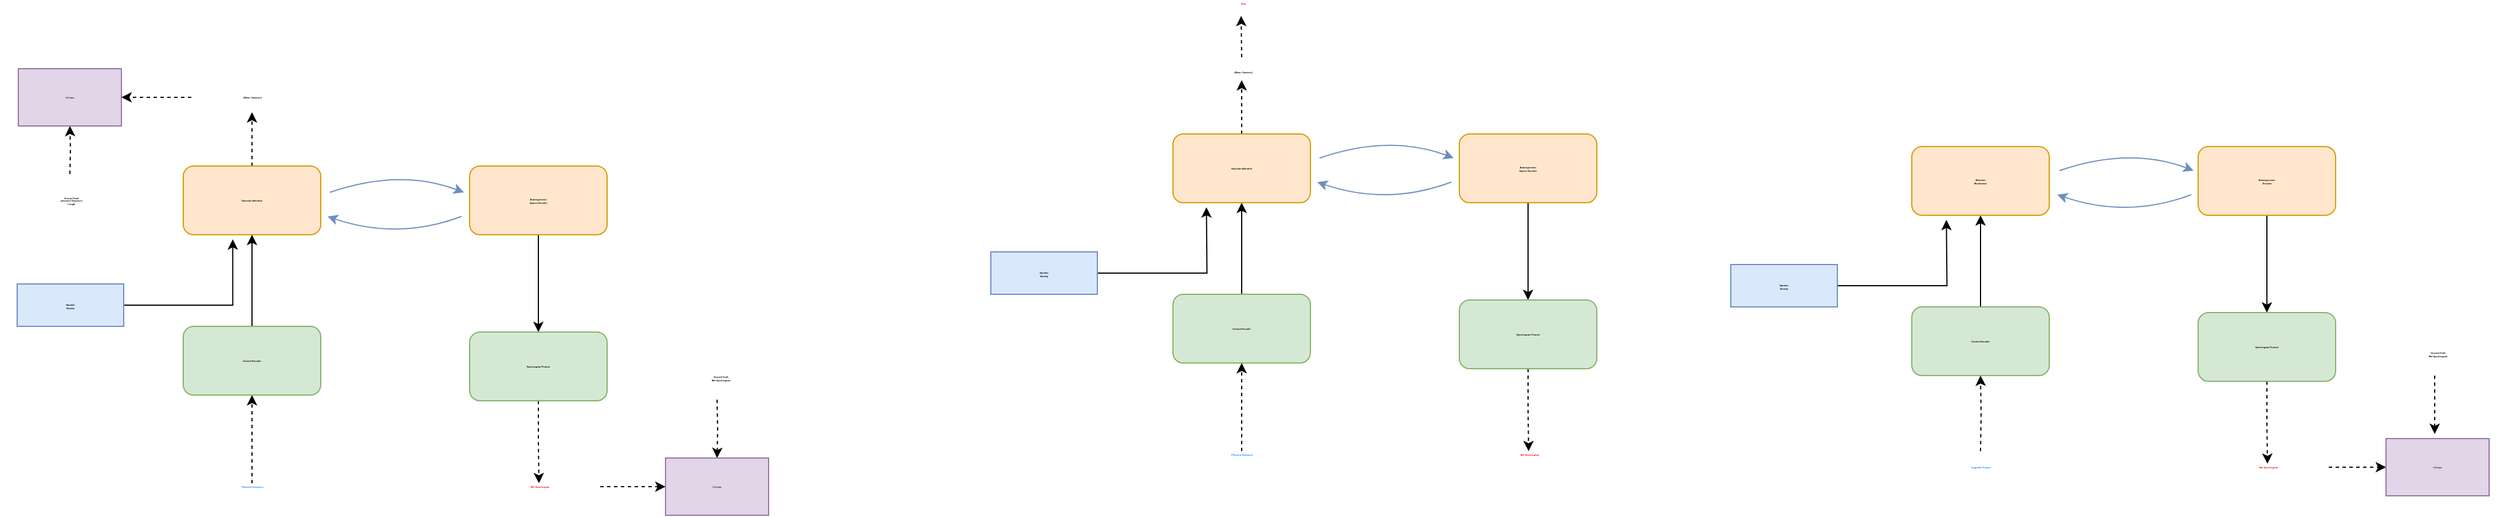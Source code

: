 <mxfile version="13.7.3" type="github">
  <diagram id="Qrbj5Tkm-uTYDOuXCL7I" name="Page-1">
    <mxGraphModel dx="1546" dy="785" grid="0" gridSize="10" guides="1" tooltips="1" connect="1" arrows="1" fold="1" page="0" pageScale="1" pageWidth="1169" pageHeight="827" background="none" math="0" shadow="0">
      <root>
        <mxCell id="0" />
        <mxCell id="1" parent="0" />
        <mxCell id="9aGrxxRxmxAyomSqXJZ4-1" value="&lt;font color=&quot;#007fff&quot; style=&quot;font-size: 2px;&quot;&gt;Phoneme Sequence&lt;/font&gt;" style="text;html=1;align=center;verticalAlign=middle;resizable=0;points=[];autosize=1;fontStyle=1;fontSize=2;" vertex="1" parent="1">
          <mxGeometry x="-212" y="513" width="124" height="6" as="geometry" />
        </mxCell>
        <mxCell id="9aGrxxRxmxAyomSqXJZ4-3" style="edgeStyle=orthogonalEdgeStyle;orthogonalLoop=1;jettySize=auto;html=1;rounded=0;dashed=1;entryX=0.5;entryY=1;entryDx=0;entryDy=0;fontStyle=1;fontSize=2;" edge="1" parent="1" source="9aGrxxRxmxAyomSqXJZ4-1" target="9aGrxxRxmxAyomSqXJZ4-2">
          <mxGeometry relative="1" as="geometry" />
        </mxCell>
        <mxCell id="9aGrxxRxmxAyomSqXJZ4-5" style="edgeStyle=orthogonalEdgeStyle;rounded=0;orthogonalLoop=1;jettySize=auto;html=1;exitX=0.5;exitY=0;exitDx=0;exitDy=0;entryX=0.5;entryY=1;entryDx=0;entryDy=0;fontStyle=1;fontSize=2;" edge="1" parent="1" source="9aGrxxRxmxAyomSqXJZ4-2" target="9aGrxxRxmxAyomSqXJZ4-4">
          <mxGeometry relative="1" as="geometry" />
        </mxCell>
        <mxCell id="9aGrxxRxmxAyomSqXJZ4-2" value="Content Encoder" style="rounded=1;whiteSpace=wrap;html=1;fillColor=#d5e8d4;strokeColor=#82b366;fontStyle=1;fontSize=2;" vertex="1" parent="1">
          <mxGeometry x="-210" y="376" width="120" height="60" as="geometry" />
        </mxCell>
        <mxCell id="9aGrxxRxmxAyomSqXJZ4-14" style="edgeStyle=orthogonalEdgeStyle;rounded=0;orthogonalLoop=1;jettySize=auto;html=1;exitX=0.5;exitY=0;exitDx=0;exitDy=0;dashed=1;fontStyle=1;fontSize=2;" edge="1" parent="1" source="9aGrxxRxmxAyomSqXJZ4-4">
          <mxGeometry relative="1" as="geometry">
            <mxPoint x="-150" y="189" as="targetPoint" />
          </mxGeometry>
        </mxCell>
        <mxCell id="9aGrxxRxmxAyomSqXJZ4-4" value="Gaussian Attention" style="rounded=1;whiteSpace=wrap;html=1;fillColor=#ffe6cc;strokeColor=#d79b00;fontStyle=1;fontSize=2;" vertex="1" parent="1">
          <mxGeometry x="-210" y="236" width="120" height="60" as="geometry" />
        </mxCell>
        <mxCell id="9aGrxxRxmxAyomSqXJZ4-8" style="edgeStyle=orthogonalEdgeStyle;rounded=0;orthogonalLoop=1;jettySize=auto;html=1;exitX=0.5;exitY=1;exitDx=0;exitDy=0;fontStyle=1;fontSize=2;" edge="1" parent="1" source="9aGrxxRxmxAyomSqXJZ4-6" target="9aGrxxRxmxAyomSqXJZ4-7">
          <mxGeometry relative="1" as="geometry" />
        </mxCell>
        <mxCell id="9aGrxxRxmxAyomSqXJZ4-6" value="Autoregressive &lt;br style=&quot;font-size: 2px;&quot;&gt;Sparse Decoder" style="rounded=1;whiteSpace=wrap;html=1;fillColor=#ffe6cc;strokeColor=#d79b00;fontStyle=1;fontSize=2;" vertex="1" parent="1">
          <mxGeometry x="40" y="236" width="120" height="60" as="geometry" />
        </mxCell>
        <mxCell id="9aGrxxRxmxAyomSqXJZ4-10" style="edgeStyle=orthogonalEdgeStyle;rounded=0;orthogonalLoop=1;jettySize=auto;html=1;exitX=0.5;exitY=1;exitDx=0;exitDy=0;dashed=1;fontStyle=1;fontSize=2;" edge="1" parent="1" source="9aGrxxRxmxAyomSqXJZ4-7" target="9aGrxxRxmxAyomSqXJZ4-9">
          <mxGeometry relative="1" as="geometry" />
        </mxCell>
        <mxCell id="9aGrxxRxmxAyomSqXJZ4-7" value="Spectrogram Postnet" style="rounded=1;whiteSpace=wrap;html=1;fillColor=#d5e8d4;strokeColor=#82b366;fontStyle=1;fontSize=2;" vertex="1" parent="1">
          <mxGeometry x="40" y="381" width="120" height="60" as="geometry" />
        </mxCell>
        <mxCell id="9aGrxxRxmxAyomSqXJZ4-9" value="&lt;font color=&quot;#ff0000&quot; style=&quot;font-size: 2px;&quot;&gt;Mel Spectrogram&lt;/font&gt;" style="text;html=1;align=center;verticalAlign=middle;resizable=0;points=[];autosize=1;fontStyle=1;fontSize=2;" vertex="1" parent="1">
          <mxGeometry x="47" y="513" width="107" height="6" as="geometry" />
        </mxCell>
        <mxCell id="9aGrxxRxmxAyomSqXJZ4-13" value="(Mean, Variance)" style="text;html=1;align=center;verticalAlign=middle;resizable=0;points=[];autosize=1;fontStyle=1;fontSize=2;" vertex="1" parent="1">
          <mxGeometry x="-203" y="173" width="105" height="6" as="geometry" />
        </mxCell>
        <mxCell id="9aGrxxRxmxAyomSqXJZ4-17" style="edgeStyle=orthogonalEdgeStyle;rounded=0;orthogonalLoop=1;jettySize=auto;html=1;dashed=1;entryX=1;entryY=0.5;entryDx=0;entryDy=0;fontStyle=1;fontSize=2;" edge="1" parent="1" source="9aGrxxRxmxAyomSqXJZ4-13" target="9aGrxxRxmxAyomSqXJZ4-16">
          <mxGeometry relative="1" as="geometry" />
        </mxCell>
        <mxCell id="9aGrxxRxmxAyomSqXJZ4-20" style="edgeStyle=orthogonalEdgeStyle;rounded=0;orthogonalLoop=1;jettySize=auto;html=1;dashed=1;entryX=0.5;entryY=1;entryDx=0;entryDy=0;fontStyle=1;fontSize=2;" edge="1" parent="1" target="9aGrxxRxmxAyomSqXJZ4-16">
          <mxGeometry relative="1" as="geometry">
            <mxPoint x="-309" y="243" as="sourcePoint" />
          </mxGeometry>
        </mxCell>
        <mxCell id="9aGrxxRxmxAyomSqXJZ4-16" value="L1 Loss" style="rounded=0;whiteSpace=wrap;html=1;fillColor=#e1d5e7;strokeColor=#9673a6;fontStyle=1;fontSize=2;" vertex="1" parent="1">
          <mxGeometry x="-354" y="151" width="90" height="50" as="geometry" />
        </mxCell>
        <mxCell id="9aGrxxRxmxAyomSqXJZ4-18" value="Ground Truth&lt;br style=&quot;font-size: 2px;&quot;&gt;phoneme Sequence&lt;br style=&quot;font-size: 2px;&quot;&gt;Length" style="text;html=1;align=center;verticalAlign=middle;resizable=0;points=[];autosize=1;fontStyle=1;fontSize=2;" vertex="1" parent="1">
          <mxGeometry x="-370" y="261" width="123" height="10" as="geometry" />
        </mxCell>
        <mxCell id="9aGrxxRxmxAyomSqXJZ4-23" style="edgeStyle=orthogonalEdgeStyle;rounded=0;orthogonalLoop=1;jettySize=auto;html=1;dashed=1;entryX=0;entryY=0.5;entryDx=0;entryDy=0;fontStyle=1;fontSize=2;" edge="1" parent="1" source="9aGrxxRxmxAyomSqXJZ4-9" target="9aGrxxRxmxAyomSqXJZ4-21">
          <mxGeometry relative="1" as="geometry" />
        </mxCell>
        <mxCell id="9aGrxxRxmxAyomSqXJZ4-25" style="edgeStyle=orthogonalEdgeStyle;rounded=0;orthogonalLoop=1;jettySize=auto;html=1;entryX=0.5;entryY=0;entryDx=0;entryDy=0;dashed=1;fontStyle=1;fontSize=2;" edge="1" parent="1" target="9aGrxxRxmxAyomSqXJZ4-21">
          <mxGeometry relative="1" as="geometry">
            <mxPoint x="256" y="440" as="sourcePoint" />
          </mxGeometry>
        </mxCell>
        <mxCell id="9aGrxxRxmxAyomSqXJZ4-21" value="L1 Loss" style="rounded=0;whiteSpace=wrap;html=1;fillColor=#e1d5e7;strokeColor=#9673a6;fontStyle=1;fontSize=2;" vertex="1" parent="1">
          <mxGeometry x="211" y="491" width="90" height="50" as="geometry" />
        </mxCell>
        <mxCell id="9aGrxxRxmxAyomSqXJZ4-24" value="Ground Truth&lt;br style=&quot;font-size: 2px;&quot;&gt;Mel Spectrogram" style="text;html=1;align=center;verticalAlign=middle;resizable=0;points=[];autosize=1;fontStyle=1;fontSize=2;" vertex="1" parent="1">
          <mxGeometry x="205" y="417" width="107" height="8" as="geometry" />
        </mxCell>
        <mxCell id="9aGrxxRxmxAyomSqXJZ4-47" value="&lt;font color=&quot;#007fff&quot; style=&quot;font-size: 2px;&quot;&gt;Phoneme Sequence&lt;/font&gt;" style="text;html=1;align=center;verticalAlign=middle;resizable=0;points=[];autosize=1;fontStyle=1;fontSize=2;" vertex="1" parent="1">
          <mxGeometry x="652" y="485" width="124" height="6" as="geometry" />
        </mxCell>
        <mxCell id="9aGrxxRxmxAyomSqXJZ4-48" style="edgeStyle=orthogonalEdgeStyle;orthogonalLoop=1;jettySize=auto;html=1;rounded=0;dashed=1;entryX=0.5;entryY=1;entryDx=0;entryDy=0;fontStyle=1;fontSize=2;" edge="1" parent="1" source="9aGrxxRxmxAyomSqXJZ4-47" target="9aGrxxRxmxAyomSqXJZ4-50">
          <mxGeometry relative="1" as="geometry" />
        </mxCell>
        <mxCell id="9aGrxxRxmxAyomSqXJZ4-49" style="edgeStyle=orthogonalEdgeStyle;rounded=0;orthogonalLoop=1;jettySize=auto;html=1;exitX=0.5;exitY=0;exitDx=0;exitDy=0;entryX=0.5;entryY=1;entryDx=0;entryDy=0;fontStyle=1;fontSize=2;" edge="1" parent="1" source="9aGrxxRxmxAyomSqXJZ4-50" target="9aGrxxRxmxAyomSqXJZ4-53">
          <mxGeometry relative="1" as="geometry" />
        </mxCell>
        <mxCell id="9aGrxxRxmxAyomSqXJZ4-50" value="Content Encoder" style="rounded=1;whiteSpace=wrap;html=1;fillColor=#d5e8d4;strokeColor=#82b366;fontStyle=1;fontSize=2;" vertex="1" parent="1">
          <mxGeometry x="654" y="348" width="120" height="60" as="geometry" />
        </mxCell>
        <mxCell id="9aGrxxRxmxAyomSqXJZ4-52" style="edgeStyle=orthogonalEdgeStyle;rounded=0;orthogonalLoop=1;jettySize=auto;html=1;exitX=0.5;exitY=0;exitDx=0;exitDy=0;dashed=1;fontStyle=1;fontSize=2;" edge="1" parent="1" source="9aGrxxRxmxAyomSqXJZ4-53">
          <mxGeometry relative="1" as="geometry">
            <mxPoint x="714" y="161" as="targetPoint" />
          </mxGeometry>
        </mxCell>
        <mxCell id="9aGrxxRxmxAyomSqXJZ4-53" value="Gaussian Attention" style="rounded=1;whiteSpace=wrap;html=1;fillColor=#ffe6cc;strokeColor=#d79b00;fontStyle=1;fontSize=2;" vertex="1" parent="1">
          <mxGeometry x="654" y="208" width="120" height="60" as="geometry" />
        </mxCell>
        <mxCell id="9aGrxxRxmxAyomSqXJZ4-54" style="edgeStyle=orthogonalEdgeStyle;rounded=0;orthogonalLoop=1;jettySize=auto;html=1;exitX=0.5;exitY=1;exitDx=0;exitDy=0;fontStyle=1;fontSize=2;" edge="1" parent="1" source="9aGrxxRxmxAyomSqXJZ4-55" target="9aGrxxRxmxAyomSqXJZ4-57">
          <mxGeometry relative="1" as="geometry" />
        </mxCell>
        <mxCell id="9aGrxxRxmxAyomSqXJZ4-55" value="Autoregressive &lt;br style=&quot;font-size: 2px;&quot;&gt;Sparse Decoder" style="rounded=1;whiteSpace=wrap;html=1;fillColor=#ffe6cc;strokeColor=#d79b00;fontStyle=1;fontSize=2;" vertex="1" parent="1">
          <mxGeometry x="904" y="208" width="120" height="60" as="geometry" />
        </mxCell>
        <mxCell id="9aGrxxRxmxAyomSqXJZ4-56" style="edgeStyle=orthogonalEdgeStyle;rounded=0;orthogonalLoop=1;jettySize=auto;html=1;exitX=0.5;exitY=1;exitDx=0;exitDy=0;dashed=1;fontStyle=1;fontSize=2;" edge="1" parent="1" source="9aGrxxRxmxAyomSqXJZ4-57" target="9aGrxxRxmxAyomSqXJZ4-58">
          <mxGeometry relative="1" as="geometry" />
        </mxCell>
        <mxCell id="9aGrxxRxmxAyomSqXJZ4-57" value="Spectrogram Postnet" style="rounded=1;whiteSpace=wrap;html=1;fillColor=#d5e8d4;strokeColor=#82b366;fontStyle=1;fontSize=2;" vertex="1" parent="1">
          <mxGeometry x="904" y="353" width="120" height="60" as="geometry" />
        </mxCell>
        <mxCell id="9aGrxxRxmxAyomSqXJZ4-58" value="&lt;font color=&quot;#ff0000&quot; style=&quot;font-size: 2px;&quot;&gt;Mel Spectrogram&lt;/font&gt;" style="text;html=1;align=center;verticalAlign=middle;resizable=0;points=[];autosize=1;fontStyle=1;fontSize=2;" vertex="1" parent="1">
          <mxGeometry x="911" y="485" width="107" height="6" as="geometry" />
        </mxCell>
        <mxCell id="9aGrxxRxmxAyomSqXJZ4-68" style="edgeStyle=orthogonalEdgeStyle;rounded=0;orthogonalLoop=1;jettySize=auto;html=1;dashed=1;fontSize=2;" edge="1" parent="1">
          <mxGeometry relative="1" as="geometry">
            <mxPoint x="713.5" y="104.833" as="targetPoint" />
            <mxPoint x="714" y="141" as="sourcePoint" />
          </mxGeometry>
        </mxCell>
        <mxCell id="9aGrxxRxmxAyomSqXJZ4-59" value="(Mean, Variance)" style="text;html=1;align=center;verticalAlign=middle;resizable=0;points=[];autosize=1;fontStyle=1;fontSize=2;" vertex="1" parent="1">
          <mxGeometry x="662" y="151" width="105" height="6" as="geometry" />
        </mxCell>
        <mxCell id="9aGrxxRxmxAyomSqXJZ4-69" value="&lt;font color=&quot;#ff0000&quot;&gt;Stop&lt;/font&gt;" style="text;html=1;align=center;verticalAlign=middle;resizable=0;points=[];autosize=1;fontSize=2;fontStyle=1" vertex="1" parent="1">
          <mxGeometry x="696" y="91" width="37" height="6" as="geometry" />
        </mxCell>
        <mxCell id="9aGrxxRxmxAyomSqXJZ4-71" value="&lt;font color=&quot;#007fff&quot;&gt;Linguistic Feature&lt;/font&gt;" style="text;html=1;align=center;verticalAlign=middle;resizable=0;points=[];autosize=1;fontStyle=1;fontSize=2;" vertex="1" parent="1">
          <mxGeometry x="1302.5" y="496" width="113" height="6" as="geometry" />
        </mxCell>
        <mxCell id="9aGrxxRxmxAyomSqXJZ4-72" style="edgeStyle=orthogonalEdgeStyle;orthogonalLoop=1;jettySize=auto;html=1;rounded=0;dashed=1;entryX=0.5;entryY=1;entryDx=0;entryDy=0;fontStyle=1;fontSize=2;" edge="1" parent="1" target="9aGrxxRxmxAyomSqXJZ4-74">
          <mxGeometry relative="1" as="geometry">
            <mxPoint x="1359" y="485" as="sourcePoint" />
          </mxGeometry>
        </mxCell>
        <mxCell id="9aGrxxRxmxAyomSqXJZ4-73" style="edgeStyle=orthogonalEdgeStyle;rounded=0;orthogonalLoop=1;jettySize=auto;html=1;exitX=0.5;exitY=0;exitDx=0;exitDy=0;entryX=0.5;entryY=1;entryDx=0;entryDy=0;fontStyle=1;fontSize=2;" edge="1" parent="1" source="9aGrxxRxmxAyomSqXJZ4-74" target="9aGrxxRxmxAyomSqXJZ4-77">
          <mxGeometry relative="1" as="geometry" />
        </mxCell>
        <mxCell id="9aGrxxRxmxAyomSqXJZ4-74" value="Content Encoder" style="rounded=1;whiteSpace=wrap;html=1;fillColor=#d5e8d4;strokeColor=#82b366;fontStyle=1;fontSize=2;" vertex="1" parent="1">
          <mxGeometry x="1299" y="359" width="120" height="60" as="geometry" />
        </mxCell>
        <mxCell id="9aGrxxRxmxAyomSqXJZ4-77" value="Attention&lt;br&gt;Mechanism" style="rounded=1;whiteSpace=wrap;html=1;fillColor=#ffe6cc;strokeColor=#d79b00;fontStyle=1;fontSize=2;" vertex="1" parent="1">
          <mxGeometry x="1299" y="219" width="120" height="60" as="geometry" />
        </mxCell>
        <mxCell id="9aGrxxRxmxAyomSqXJZ4-78" style="edgeStyle=orthogonalEdgeStyle;rounded=0;orthogonalLoop=1;jettySize=auto;html=1;exitX=0.5;exitY=1;exitDx=0;exitDy=0;fontStyle=1;fontSize=2;" edge="1" parent="1" source="9aGrxxRxmxAyomSqXJZ4-79" target="9aGrxxRxmxAyomSqXJZ4-81">
          <mxGeometry relative="1" as="geometry" />
        </mxCell>
        <mxCell id="9aGrxxRxmxAyomSqXJZ4-79" value="Autoregressive &lt;br style=&quot;font-size: 2px&quot;&gt;&amp;nbsp;Decoder" style="rounded=1;whiteSpace=wrap;html=1;fillColor=#ffe6cc;strokeColor=#d79b00;fontStyle=1;fontSize=2;" vertex="1" parent="1">
          <mxGeometry x="1549" y="219" width="120" height="60" as="geometry" />
        </mxCell>
        <mxCell id="9aGrxxRxmxAyomSqXJZ4-80" style="edgeStyle=orthogonalEdgeStyle;rounded=0;orthogonalLoop=1;jettySize=auto;html=1;exitX=0.5;exitY=1;exitDx=0;exitDy=0;dashed=1;fontStyle=1;fontSize=2;" edge="1" parent="1" source="9aGrxxRxmxAyomSqXJZ4-81" target="9aGrxxRxmxAyomSqXJZ4-82">
          <mxGeometry relative="1" as="geometry" />
        </mxCell>
        <mxCell id="9aGrxxRxmxAyomSqXJZ4-81" value="Spectrogram Postnet" style="rounded=1;whiteSpace=wrap;html=1;fillColor=#d5e8d4;strokeColor=#82b366;fontStyle=1;fontSize=2;" vertex="1" parent="1">
          <mxGeometry x="1549" y="364" width="120" height="60" as="geometry" />
        </mxCell>
        <mxCell id="9aGrxxRxmxAyomSqXJZ4-95" style="edgeStyle=orthogonalEdgeStyle;orthogonalLoop=1;jettySize=auto;html=1;fontSize=2;rounded=0;entryX=0;entryY=0.5;entryDx=0;entryDy=0;dashed=1;" edge="1" parent="1" source="9aGrxxRxmxAyomSqXJZ4-82" target="9aGrxxRxmxAyomSqXJZ4-94">
          <mxGeometry relative="1" as="geometry">
            <mxPoint x="1670.333" y="508.167" as="targetPoint" />
          </mxGeometry>
        </mxCell>
        <mxCell id="9aGrxxRxmxAyomSqXJZ4-82" value="&lt;font color=&quot;#ff0000&quot; style=&quot;font-size: 2px;&quot;&gt;Mel Spectrogram&lt;/font&gt;" style="text;html=1;align=center;verticalAlign=middle;resizable=0;points=[];autosize=1;fontStyle=1;fontSize=2;" vertex="1" parent="1">
          <mxGeometry x="1556" y="496" width="107" height="6" as="geometry" />
        </mxCell>
        <mxCell id="9aGrxxRxmxAyomSqXJZ4-88" value="" style="endArrow=classic;html=1;fontSize=2;curved=1;fillColor=#dae8fc;strokeColor=#6c8ebf;" edge="1" parent="1">
          <mxGeometry width="50" height="50" relative="1" as="geometry">
            <mxPoint x="1428" y="240" as="sourcePoint" />
            <mxPoint x="1545" y="240" as="targetPoint" />
            <Array as="points">
              <mxPoint x="1489" y="219" />
            </Array>
          </mxGeometry>
        </mxCell>
        <mxCell id="9aGrxxRxmxAyomSqXJZ4-89" value="" style="endArrow=classic;html=1;fontSize=2;curved=1;fillColor=#dae8fc;strokeColor=#6c8ebf;" edge="1" parent="1">
          <mxGeometry width="50" height="50" relative="1" as="geometry">
            <mxPoint x="1543.0" y="261" as="sourcePoint" />
            <mxPoint x="1426" y="261" as="targetPoint" />
            <Array as="points">
              <mxPoint x="1487" y="282" />
            </Array>
          </mxGeometry>
        </mxCell>
        <mxCell id="9aGrxxRxmxAyomSqXJZ4-90" value="" style="endArrow=classic;html=1;fontSize=2;curved=1;fillColor=#dae8fc;strokeColor=#6c8ebf;" edge="1" parent="1">
          <mxGeometry width="50" height="50" relative="1" as="geometry">
            <mxPoint x="782" y="229" as="sourcePoint" />
            <mxPoint x="899.0" y="229" as="targetPoint" />
            <Array as="points">
              <mxPoint x="843" y="208" />
            </Array>
          </mxGeometry>
        </mxCell>
        <mxCell id="9aGrxxRxmxAyomSqXJZ4-91" value="" style="endArrow=classic;html=1;fontSize=2;curved=1;fillColor=#dae8fc;strokeColor=#6c8ebf;" edge="1" parent="1">
          <mxGeometry width="50" height="50" relative="1" as="geometry">
            <mxPoint x="897.0" y="250" as="sourcePoint" />
            <mxPoint x="780.0" y="250" as="targetPoint" />
            <Array as="points">
              <mxPoint x="841" y="271" />
            </Array>
          </mxGeometry>
        </mxCell>
        <mxCell id="9aGrxxRxmxAyomSqXJZ4-92" value="" style="endArrow=classic;html=1;fontSize=2;curved=1;fillColor=#dae8fc;strokeColor=#6c8ebf;" edge="1" parent="1">
          <mxGeometry width="50" height="50" relative="1" as="geometry">
            <mxPoint x="-82" y="259" as="sourcePoint" />
            <mxPoint x="35.0" y="259" as="targetPoint" />
            <Array as="points">
              <mxPoint x="-21" y="238" />
            </Array>
          </mxGeometry>
        </mxCell>
        <mxCell id="9aGrxxRxmxAyomSqXJZ4-93" value="" style="endArrow=classic;html=1;fontSize=2;curved=1;fillColor=#dae8fc;strokeColor=#6c8ebf;" edge="1" parent="1">
          <mxGeometry width="50" height="50" relative="1" as="geometry">
            <mxPoint x="33.0" y="280" as="sourcePoint" />
            <mxPoint x="-84.0" y="280" as="targetPoint" />
            <Array as="points">
              <mxPoint x="-23" y="301" />
            </Array>
          </mxGeometry>
        </mxCell>
        <mxCell id="9aGrxxRxmxAyomSqXJZ4-94" value="L1 Loss" style="rounded=0;whiteSpace=wrap;html=1;fillColor=#e1d5e7;strokeColor=#9673a6;fontStyle=1;fontSize=2;" vertex="1" parent="1">
          <mxGeometry x="1713" y="474" width="90" height="50" as="geometry" />
        </mxCell>
        <mxCell id="9aGrxxRxmxAyomSqXJZ4-96" style="edgeStyle=orthogonalEdgeStyle;rounded=0;orthogonalLoop=1;jettySize=auto;html=1;entryX=0.5;entryY=0;entryDx=0;entryDy=0;dashed=1;fontStyle=1;fontSize=2;" edge="1" parent="1">
          <mxGeometry relative="1" as="geometry">
            <mxPoint x="1755.5" y="419" as="sourcePoint" />
            <mxPoint x="1755.5" y="470" as="targetPoint" />
          </mxGeometry>
        </mxCell>
        <mxCell id="9aGrxxRxmxAyomSqXJZ4-97" value="Ground Truth&lt;br style=&quot;font-size: 2px;&quot;&gt;Mel Spectrogram" style="text;html=1;align=center;verticalAlign=middle;resizable=0;points=[];autosize=1;fontStyle=1;fontSize=2;" vertex="1" parent="1">
          <mxGeometry x="1704.5" y="396" width="107" height="8" as="geometry" />
        </mxCell>
        <mxCell id="9aGrxxRxmxAyomSqXJZ4-99" style="edgeStyle=orthogonalEdgeStyle;rounded=0;orthogonalLoop=1;jettySize=auto;html=1;exitX=1;exitY=0.5;exitDx=0;exitDy=0;entryX=0.36;entryY=1.067;entryDx=0;entryDy=0;fontSize=2;entryPerimeter=0;" edge="1" parent="1" source="9aGrxxRxmxAyomSqXJZ4-98" target="9aGrxxRxmxAyomSqXJZ4-4">
          <mxGeometry relative="1" as="geometry" />
        </mxCell>
        <mxCell id="9aGrxxRxmxAyomSqXJZ4-98" value="Speaker &lt;br&gt;Identity" style="rounded=0;whiteSpace=wrap;html=1;fontSize=2;fillColor=#dae8fc;strokeColor=#6c8ebf;fontStyle=1" vertex="1" parent="1">
          <mxGeometry x="-355" y="339" width="93" height="37" as="geometry" />
        </mxCell>
        <mxCell id="9aGrxxRxmxAyomSqXJZ4-104" style="edgeStyle=orthogonalEdgeStyle;rounded=0;orthogonalLoop=1;jettySize=auto;html=1;exitX=1;exitY=0.5;exitDx=0;exitDy=0;entryX=0.36;entryY=1.067;entryDx=0;entryDy=0;fontSize=2;entryPerimeter=0;" edge="1" parent="1" source="9aGrxxRxmxAyomSqXJZ4-105">
          <mxGeometry relative="1" as="geometry">
            <mxPoint x="683.2" y="272.02" as="targetPoint" />
          </mxGeometry>
        </mxCell>
        <mxCell id="9aGrxxRxmxAyomSqXJZ4-105" value="Speaker &lt;br&gt;Identity" style="rounded=0;whiteSpace=wrap;html=1;fontSize=2;fillColor=#dae8fc;strokeColor=#6c8ebf;fontStyle=1" vertex="1" parent="1">
          <mxGeometry x="495" y="311" width="93" height="37" as="geometry" />
        </mxCell>
        <mxCell id="9aGrxxRxmxAyomSqXJZ4-106" style="edgeStyle=orthogonalEdgeStyle;rounded=0;orthogonalLoop=1;jettySize=auto;html=1;exitX=1;exitY=0.5;exitDx=0;exitDy=0;entryX=0.36;entryY=1.067;entryDx=0;entryDy=0;fontSize=2;entryPerimeter=0;" edge="1" parent="1" source="9aGrxxRxmxAyomSqXJZ4-107">
          <mxGeometry relative="1" as="geometry">
            <mxPoint x="1329.2" y="283.02" as="targetPoint" />
          </mxGeometry>
        </mxCell>
        <mxCell id="9aGrxxRxmxAyomSqXJZ4-107" value="Speaker &lt;br&gt;Identity" style="rounded=0;whiteSpace=wrap;html=1;fontSize=2;fillColor=#dae8fc;strokeColor=#6c8ebf;fontStyle=1" vertex="1" parent="1">
          <mxGeometry x="1141" y="322" width="93" height="37" as="geometry" />
        </mxCell>
      </root>
    </mxGraphModel>
  </diagram>
</mxfile>
